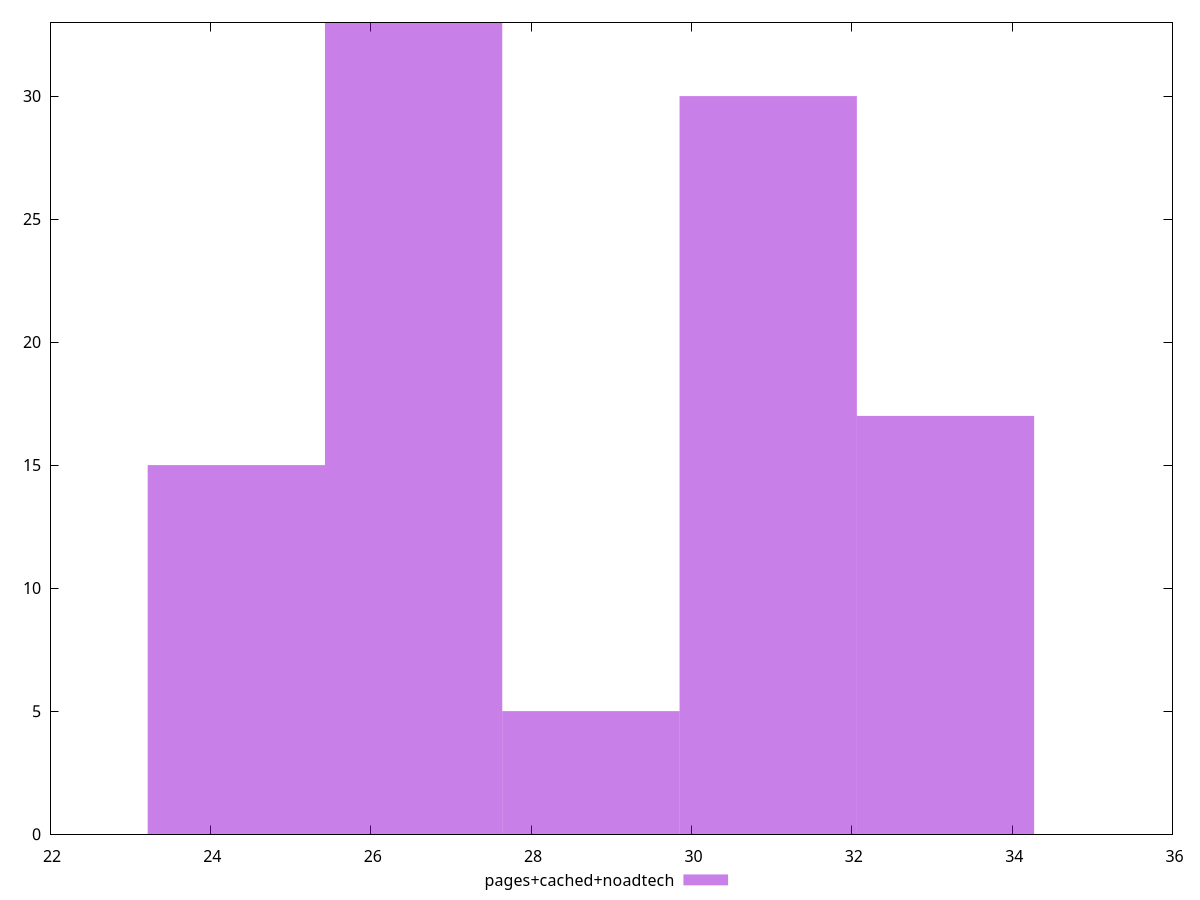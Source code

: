 $_pagesCachedNoadtech <<EOF
26.535048484293554 33
30.957556565009146 30
28.746302524651348 5
24.323794443935757 15
33.16881060536694 17
EOF
set key outside below
set terminal pngcairo
set output "report_00005_2020-11-02T22-26-11.212Z/max-potential-fid/pages+cached+noadtech//raw_hist.png"
set yrange [0:33]
set boxwidth 2.211254040357796
set style fill transparent solid 0.5 noborder
plot $_pagesCachedNoadtech title "pages+cached+noadtech" with boxes ,